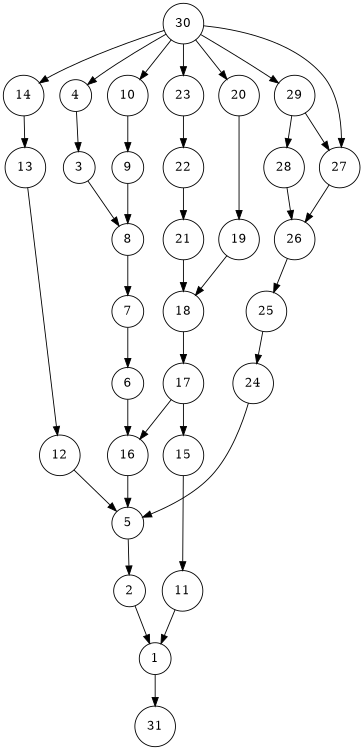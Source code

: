 digraph G {
	rankdir=TB size="8,5"
	node [shape=circle]
	1
	2
	3
	4
	5
	6
	7
	8
	9
	10
	11
	12
	13
	14
	15
	16
	17
	18
	19
	20
	21
	22
	23
	24
	25
	26
	27
	28
	29
	30
	31
	1 -> 31
	2 -> 1
	3 -> 8
	4 -> 3
	5 -> 2
	6 -> 16
	7 -> 6
	8 -> 7
	9 -> 8
	10 -> 9
	11 -> 1
	12 -> 5
	13 -> 12
	14 -> 13
	15 -> 11
	16 -> 5
	17 -> 15
	17 -> 16
	18 -> 17
	19 -> 18
	20 -> 19
	21 -> 18
	22 -> 21
	23 -> 22
	24 -> 5
	25 -> 24
	26 -> 25
	27 -> 26
	28 -> 26
	29 -> 27
	29 -> 28
	30 -> 4
	30 -> 10
	30 -> 14
	30 -> 20
	30 -> 23
	30 -> 27
	30 -> 29
}
